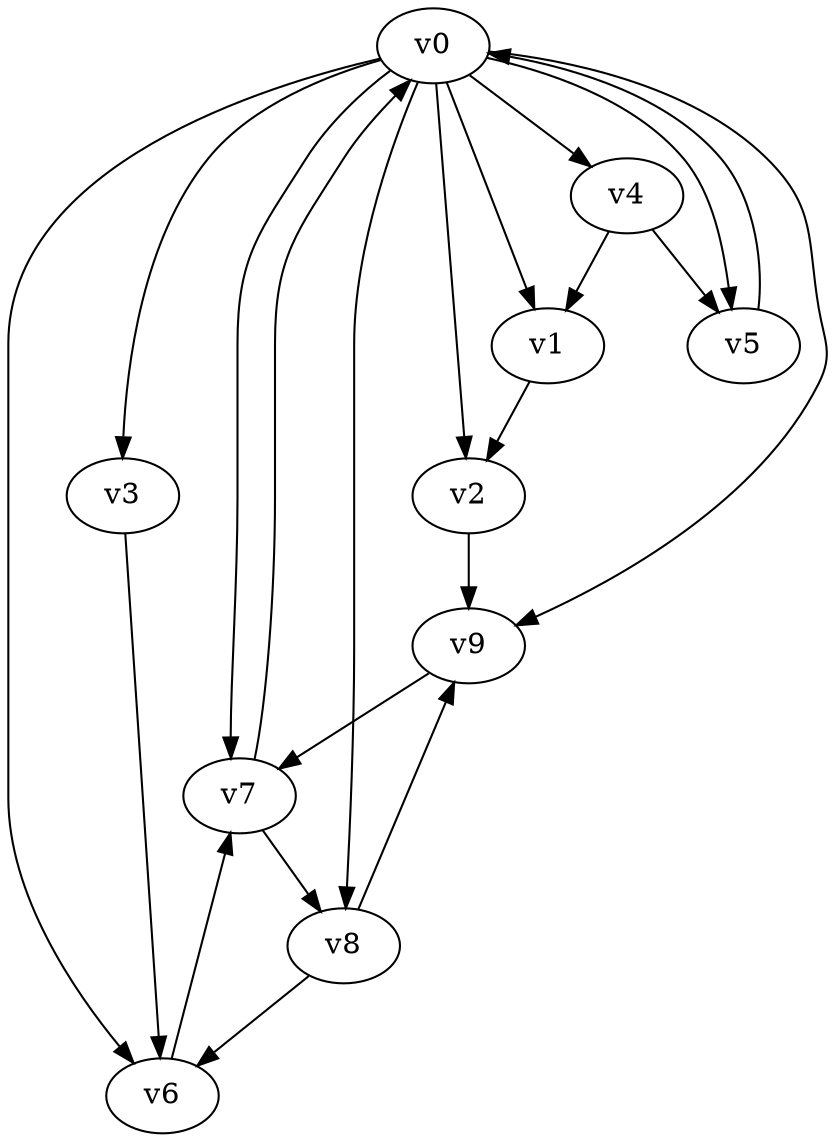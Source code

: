 digraph test008 {
    v0 [name="v0", player=0, priority=12];
    v1 [name="v1", player=1, priority=9];
    v2 [name="v2", player=0, priority=3];
    v3 [name="v3", player=1, priority=20];
    v4 [name="v4", player=0, priority=11];
    v5 [name="v5", player=0, priority=13];
    v6 [name="v6", player=1, priority=2];
    v7 [name="v7", player=0, priority=18];
    v8 [name="v8", player=1, priority=11];
    v9 [name="v9", player=1, priority=13];
    v0 -> v1;
    v0 -> v7;
    v0 -> v4;
    v0 -> v3;
    v7 -> v0;
    v0 -> v9;
    v0 -> v6;
    v6 -> v7;
    v0 -> v2;
    v4 -> v5;
    v5 -> v0;
    v8 -> v9;
    v0 -> v5;
    v8 -> v6;
    v0 -> v8;
    v4 -> v1;
    v7 -> v8;
    v1 -> v2;
    v2 -> v9;
    v3 -> v6;
    v9 -> v7;
}